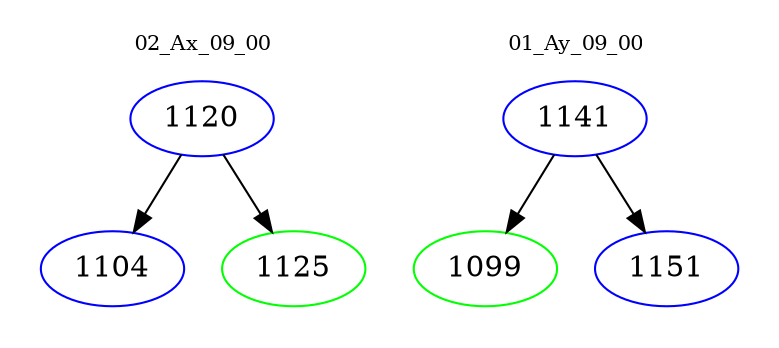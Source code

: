 digraph{
subgraph cluster_0 {
color = white
label = "02_Ax_09_00";
fontsize=10;
T0_1120 [label="1120", color="blue"]
T0_1120 -> T0_1104 [color="black"]
T0_1104 [label="1104", color="blue"]
T0_1120 -> T0_1125 [color="black"]
T0_1125 [label="1125", color="green"]
}
subgraph cluster_1 {
color = white
label = "01_Ay_09_00";
fontsize=10;
T1_1141 [label="1141", color="blue"]
T1_1141 -> T1_1099 [color="black"]
T1_1099 [label="1099", color="green"]
T1_1141 -> T1_1151 [color="black"]
T1_1151 [label="1151", color="blue"]
}
}
